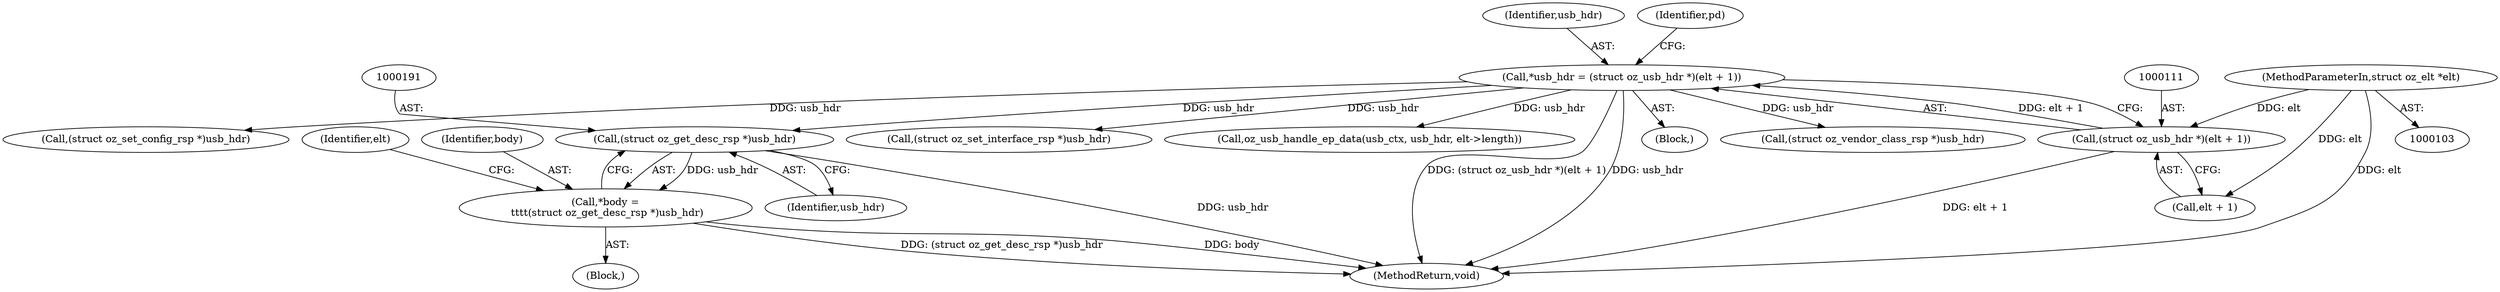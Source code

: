 digraph "0_linux_d114b9fe78c8d6fc6e70808c2092aa307c36dc8e@pointer" {
"1000190" [label="(Call,(struct oz_get_desc_rsp *)usb_hdr)"];
"1000108" [label="(Call,*usb_hdr = (struct oz_usb_hdr *)(elt + 1))"];
"1000110" [label="(Call,(struct oz_usb_hdr *)(elt + 1))"];
"1000105" [label="(MethodParameterIn,struct oz_elt *elt)"];
"1000188" [label="(Call,*body =\n \t\t\t\t(struct oz_get_desc_rsp *)usb_hdr)"];
"1000109" [label="(Identifier,usb_hdr)"];
"1000335" [label="(MethodReturn,void)"];
"1000186" [label="(Block,)"];
"1000120" [label="(Identifier,pd)"];
"1000257" [label="(Call,(struct oz_set_config_rsp *)usb_hdr)"];
"1000190" [label="(Call,(struct oz_get_desc_rsp *)usb_hdr)"];
"1000278" [label="(Call,(struct oz_set_interface_rsp *)usb_hdr)"];
"1000105" [label="(MethodParameterIn,struct oz_elt *elt)"];
"1000108" [label="(Call,*usb_hdr = (struct oz_usb_hdr *)(elt + 1))"];
"1000192" [label="(Identifier,usb_hdr)"];
"1000325" [label="(Call,oz_usb_handle_ep_data(usb_ctx, usb_hdr, elt->length))"];
"1000189" [label="(Identifier,body)"];
"1000106" [label="(Block,)"];
"1000199" [label="(Identifier,elt)"];
"1000112" [label="(Call,elt + 1)"];
"1000110" [label="(Call,(struct oz_usb_hdr *)(elt + 1))"];
"1000188" [label="(Call,*body =\n \t\t\t\t(struct oz_get_desc_rsp *)usb_hdr)"];
"1000299" [label="(Call,(struct oz_vendor_class_rsp *)usb_hdr)"];
"1000190" -> "1000188"  [label="AST: "];
"1000190" -> "1000192"  [label="CFG: "];
"1000191" -> "1000190"  [label="AST: "];
"1000192" -> "1000190"  [label="AST: "];
"1000188" -> "1000190"  [label="CFG: "];
"1000190" -> "1000335"  [label="DDG: usb_hdr"];
"1000190" -> "1000188"  [label="DDG: usb_hdr"];
"1000108" -> "1000190"  [label="DDG: usb_hdr"];
"1000108" -> "1000106"  [label="AST: "];
"1000108" -> "1000110"  [label="CFG: "];
"1000109" -> "1000108"  [label="AST: "];
"1000110" -> "1000108"  [label="AST: "];
"1000120" -> "1000108"  [label="CFG: "];
"1000108" -> "1000335"  [label="DDG: (struct oz_usb_hdr *)(elt + 1)"];
"1000108" -> "1000335"  [label="DDG: usb_hdr"];
"1000110" -> "1000108"  [label="DDG: elt + 1"];
"1000108" -> "1000257"  [label="DDG: usb_hdr"];
"1000108" -> "1000278"  [label="DDG: usb_hdr"];
"1000108" -> "1000299"  [label="DDG: usb_hdr"];
"1000108" -> "1000325"  [label="DDG: usb_hdr"];
"1000110" -> "1000112"  [label="CFG: "];
"1000111" -> "1000110"  [label="AST: "];
"1000112" -> "1000110"  [label="AST: "];
"1000110" -> "1000335"  [label="DDG: elt + 1"];
"1000105" -> "1000110"  [label="DDG: elt"];
"1000105" -> "1000103"  [label="AST: "];
"1000105" -> "1000335"  [label="DDG: elt"];
"1000105" -> "1000112"  [label="DDG: elt"];
"1000188" -> "1000186"  [label="AST: "];
"1000189" -> "1000188"  [label="AST: "];
"1000199" -> "1000188"  [label="CFG: "];
"1000188" -> "1000335"  [label="DDG: (struct oz_get_desc_rsp *)usb_hdr"];
"1000188" -> "1000335"  [label="DDG: body"];
}

